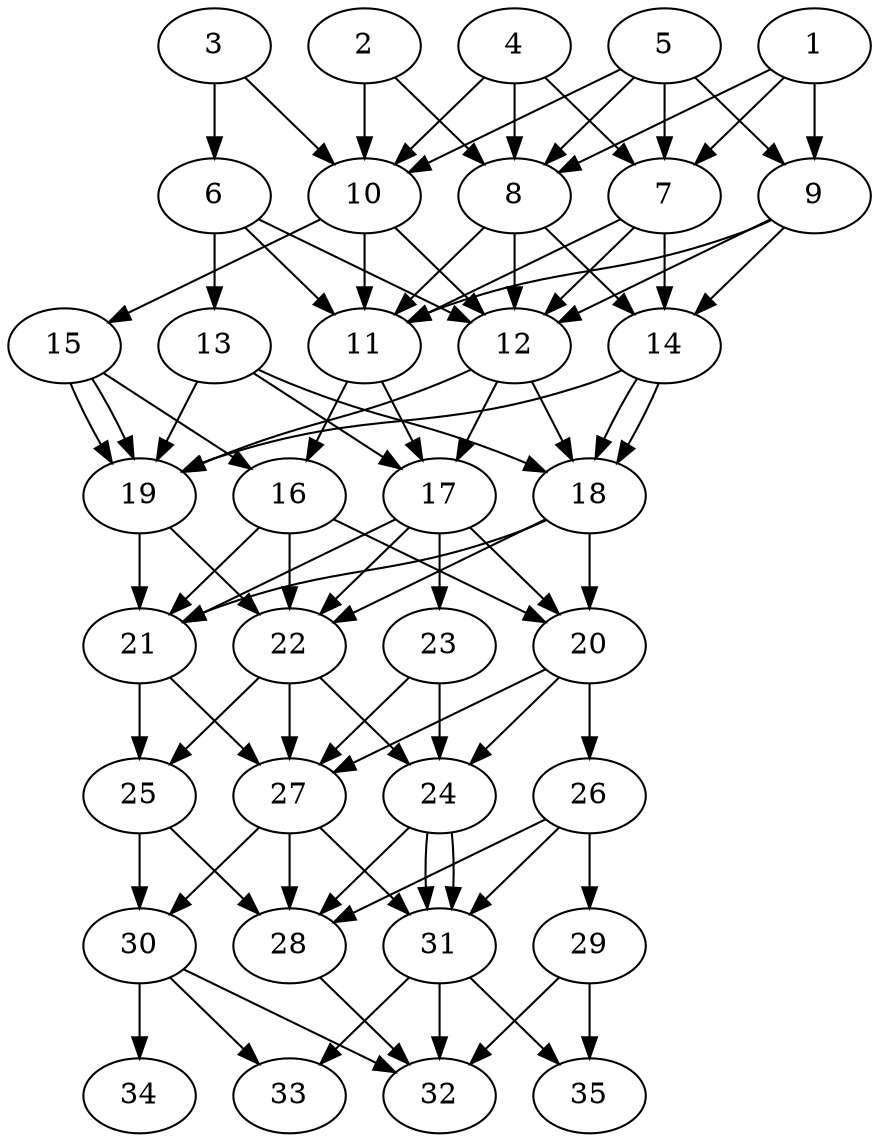 // DAG automatically generated by daggen at Thu Oct  3 14:05:37 2019
// ./daggen --dot -n 35 --ccr 0.3 --fat 0.5 --regular 0.9 --density 0.9 --mindata 5242880 --maxdata 52428800 
digraph G {
  1 [size="36526080", alpha="0.09", expect_size="10957824"] 
  1 -> 7 [size ="10957824"]
  1 -> 8 [size ="10957824"]
  1 -> 9 [size ="10957824"]
  2 [size="78878720", alpha="0.16", expect_size="23663616"] 
  2 -> 8 [size ="23663616"]
  2 -> 10 [size ="23663616"]
  3 [size="92487680", alpha="0.06", expect_size="27746304"] 
  3 -> 6 [size ="27746304"]
  3 -> 10 [size ="27746304"]
  4 [size="150630400", alpha="0.19", expect_size="45189120"] 
  4 -> 7 [size ="45189120"]
  4 -> 8 [size ="45189120"]
  4 -> 10 [size ="45189120"]
  5 [size="116418560", alpha="0.10", expect_size="34925568"] 
  5 -> 7 [size ="34925568"]
  5 -> 8 [size ="34925568"]
  5 -> 9 [size ="34925568"]
  5 -> 10 [size ="34925568"]
  6 [size="30976000", alpha="0.03", expect_size="9292800"] 
  6 -> 11 [size ="9292800"]
  6 -> 12 [size ="9292800"]
  6 -> 13 [size ="9292800"]
  7 [size="37365760", alpha="0.01", expect_size="11209728"] 
  7 -> 11 [size ="11209728"]
  7 -> 12 [size ="11209728"]
  7 -> 14 [size ="11209728"]
  8 [size="42420907", alpha="0.16", expect_size="12726272"] 
  8 -> 11 [size ="12726272"]
  8 -> 12 [size ="12726272"]
  8 -> 14 [size ="12726272"]
  9 [size="34566827", alpha="0.02", expect_size="10370048"] 
  9 -> 11 [size ="10370048"]
  9 -> 12 [size ="10370048"]
  9 -> 14 [size ="10370048"]
  10 [size="52343467", alpha="0.02", expect_size="15703040"] 
  10 -> 11 [size ="15703040"]
  10 -> 12 [size ="15703040"]
  10 -> 15 [size ="15703040"]
  11 [size="74960213", alpha="0.15", expect_size="22488064"] 
  11 -> 16 [size ="22488064"]
  11 -> 17 [size ="22488064"]
  12 [size="144534187", alpha="0.10", expect_size="43360256"] 
  12 -> 17 [size ="43360256"]
  12 -> 18 [size ="43360256"]
  12 -> 19 [size ="43360256"]
  13 [size="113950720", alpha="0.13", expect_size="34185216"] 
  13 -> 17 [size ="34185216"]
  13 -> 18 [size ="34185216"]
  13 -> 19 [size ="34185216"]
  14 [size="161966080", alpha="0.15", expect_size="48589824"] 
  14 -> 18 [size ="48589824"]
  14 -> 18 [size ="48589824"]
  14 -> 19 [size ="48589824"]
  15 [size="154886827", alpha="0.02", expect_size="46466048"] 
  15 -> 16 [size ="46466048"]
  15 -> 19 [size ="46466048"]
  15 -> 19 [size ="46466048"]
  16 [size="75335680", alpha="0.17", expect_size="22600704"] 
  16 -> 20 [size ="22600704"]
  16 -> 21 [size ="22600704"]
  16 -> 22 [size ="22600704"]
  17 [size="96092160", alpha="0.04", expect_size="28827648"] 
  17 -> 20 [size ="28827648"]
  17 -> 21 [size ="28827648"]
  17 -> 22 [size ="28827648"]
  17 -> 23 [size ="28827648"]
  18 [size="100096000", alpha="0.04", expect_size="30028800"] 
  18 -> 20 [size ="30028800"]
  18 -> 21 [size ="30028800"]
  18 -> 22 [size ="30028800"]
  19 [size="66054827", alpha="0.00", expect_size="19816448"] 
  19 -> 21 [size ="19816448"]
  19 -> 22 [size ="19816448"]
  20 [size="80749227", alpha="0.17", expect_size="24224768"] 
  20 -> 24 [size ="24224768"]
  20 -> 26 [size ="24224768"]
  20 -> 27 [size ="24224768"]
  21 [size="96894293", alpha="0.16", expect_size="29068288"] 
  21 -> 25 [size ="29068288"]
  21 -> 27 [size ="29068288"]
  22 [size="58385067", alpha="0.04", expect_size="17515520"] 
  22 -> 24 [size ="17515520"]
  22 -> 25 [size ="17515520"]
  22 -> 27 [size ="17515520"]
  23 [size="137570987", alpha="0.00", expect_size="41271296"] 
  23 -> 24 [size ="41271296"]
  23 -> 27 [size ="41271296"]
  24 [size="84906667", alpha="0.14", expect_size="25472000"] 
  24 -> 28 [size ="25472000"]
  24 -> 31 [size ="25472000"]
  24 -> 31 [size ="25472000"]
  25 [size="46667093", alpha="0.00", expect_size="14000128"] 
  25 -> 28 [size ="14000128"]
  25 -> 30 [size ="14000128"]
  26 [size="63989760", alpha="0.08", expect_size="19196928"] 
  26 -> 28 [size ="19196928"]
  26 -> 29 [size ="19196928"]
  26 -> 31 [size ="19196928"]
  27 [size="40185173", alpha="0.19", expect_size="12055552"] 
  27 -> 28 [size ="12055552"]
  27 -> 30 [size ="12055552"]
  27 -> 31 [size ="12055552"]
  28 [size="72475307", alpha="0.12", expect_size="21742592"] 
  28 -> 32 [size ="21742592"]
  29 [size="100113067", alpha="0.08", expect_size="30033920"] 
  29 -> 32 [size ="30033920"]
  29 -> 35 [size ="30033920"]
  30 [size="101389653", alpha="0.08", expect_size="30416896"] 
  30 -> 32 [size ="30416896"]
  30 -> 33 [size ="30416896"]
  30 -> 34 [size ="30416896"]
  31 [size="78516907", alpha="0.16", expect_size="23555072"] 
  31 -> 32 [size ="23555072"]
  31 -> 33 [size ="23555072"]
  31 -> 35 [size ="23555072"]
  32 [size="50544640", alpha="0.19", expect_size="15163392"] 
  33 [size="78878720", alpha="0.15", expect_size="23663616"] 
  34 [size="81244160", alpha="0.10", expect_size="24373248"] 
  35 [size="33515520", alpha="0.02", expect_size="10054656"] 
}
